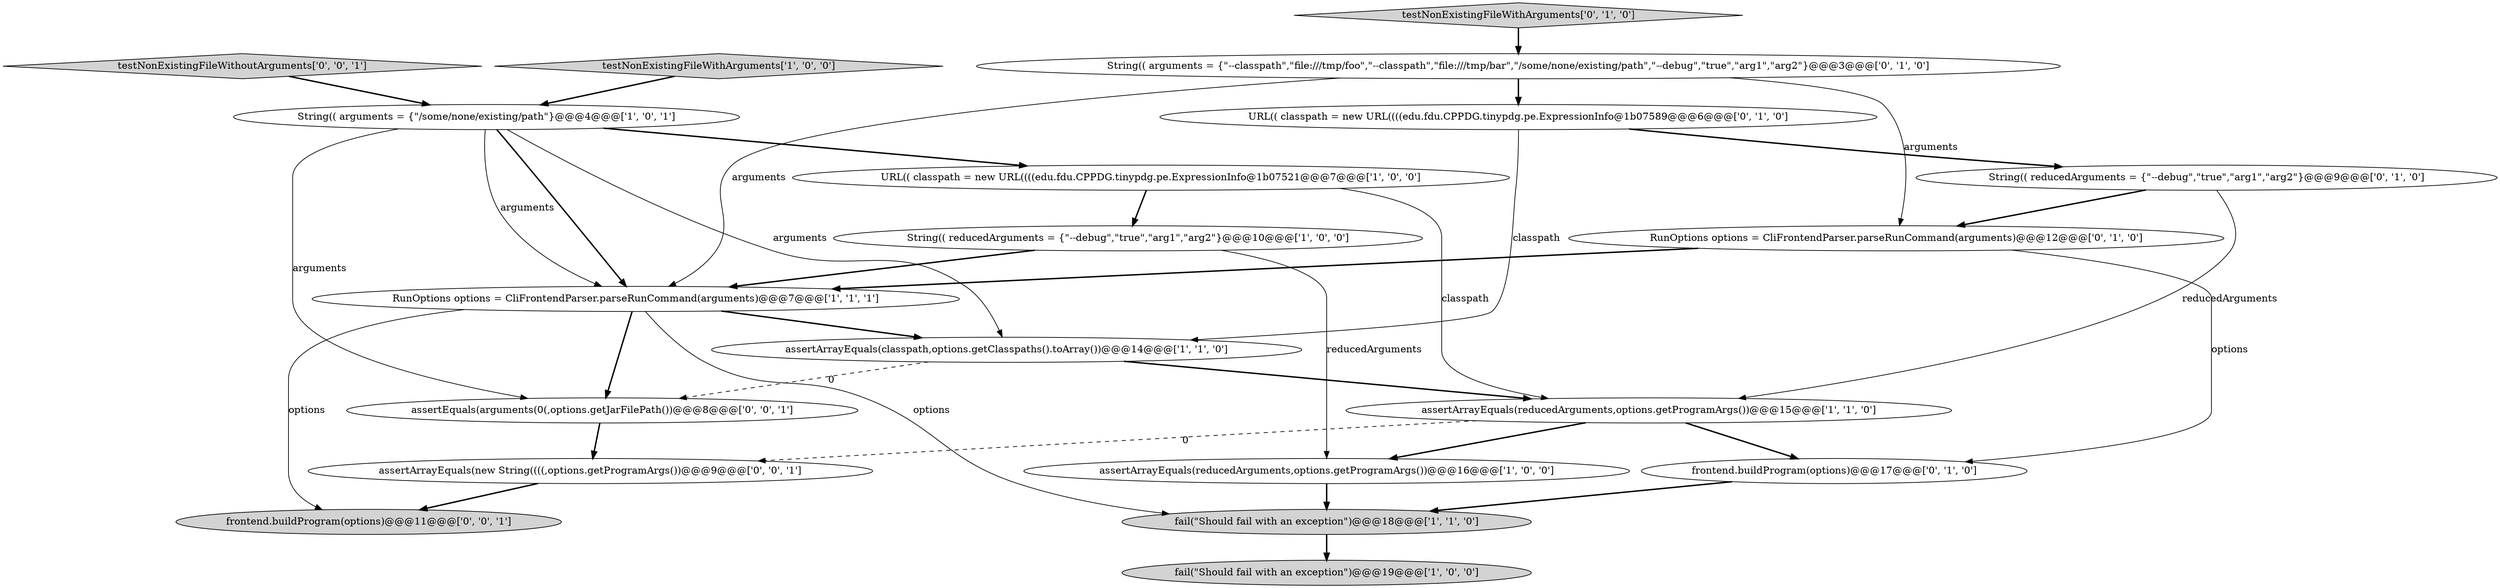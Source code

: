 digraph {
8 [style = filled, label = "RunOptions options = CliFrontendParser.parseRunCommand(arguments)@@@7@@@['1', '1', '1']", fillcolor = white, shape = ellipse image = "AAA0AAABBB1BBB"];
3 [style = filled, label = "assertArrayEquals(reducedArguments,options.getProgramArgs())@@@16@@@['1', '0', '0']", fillcolor = white, shape = ellipse image = "AAA0AAABBB1BBB"];
6 [style = filled, label = "testNonExistingFileWithArguments['1', '0', '0']", fillcolor = lightgray, shape = diamond image = "AAA0AAABBB1BBB"];
14 [style = filled, label = "frontend.buildProgram(options)@@@17@@@['0', '1', '0']", fillcolor = white, shape = ellipse image = "AAA0AAABBB2BBB"];
2 [style = filled, label = "URL(( classpath = new URL((((edu.fdu.CPPDG.tinypdg.pe.ExpressionInfo@1b07521@@@7@@@['1', '0', '0']", fillcolor = white, shape = ellipse image = "AAA0AAABBB1BBB"];
1 [style = filled, label = "String(( arguments = {\"/some/none/existing/path\"}@@@4@@@['1', '0', '1']", fillcolor = white, shape = ellipse image = "AAA0AAABBB1BBB"];
12 [style = filled, label = "RunOptions options = CliFrontendParser.parseRunCommand(arguments)@@@12@@@['0', '1', '0']", fillcolor = white, shape = ellipse image = "AAA0AAABBB2BBB"];
0 [style = filled, label = "fail(\"Should fail with an exception\")@@@18@@@['1', '1', '0']", fillcolor = lightgray, shape = ellipse image = "AAA0AAABBB1BBB"];
11 [style = filled, label = "testNonExistingFileWithArguments['0', '1', '0']", fillcolor = lightgray, shape = diamond image = "AAA0AAABBB2BBB"];
9 [style = filled, label = "assertArrayEquals(classpath,options.getClasspaths().toArray())@@@14@@@['1', '1', '0']", fillcolor = white, shape = ellipse image = "AAA0AAABBB1BBB"];
18 [style = filled, label = "testNonExistingFileWithoutArguments['0', '0', '1']", fillcolor = lightgray, shape = diamond image = "AAA0AAABBB3BBB"];
5 [style = filled, label = "assertArrayEquals(reducedArguments,options.getProgramArgs())@@@15@@@['1', '1', '0']", fillcolor = white, shape = ellipse image = "AAA0AAABBB1BBB"];
17 [style = filled, label = "assertEquals(arguments(0(,options.getJarFilePath())@@@8@@@['0', '0', '1']", fillcolor = white, shape = ellipse image = "AAA0AAABBB3BBB"];
13 [style = filled, label = "String(( arguments = {\"--classpath\",\"file:///tmp/foo\",\"--classpath\",\"file:///tmp/bar\",\"/some/none/existing/path\",\"--debug\",\"true\",\"arg1\",\"arg2\"}@@@3@@@['0', '1', '0']", fillcolor = white, shape = ellipse image = "AAA0AAABBB2BBB"];
10 [style = filled, label = "String(( reducedArguments = {\"--debug\",\"true\",\"arg1\",\"arg2\"}@@@9@@@['0', '1', '0']", fillcolor = white, shape = ellipse image = "AAA0AAABBB2BBB"];
15 [style = filled, label = "URL(( classpath = new URL((((edu.fdu.CPPDG.tinypdg.pe.ExpressionInfo@1b07589@@@6@@@['0', '1', '0']", fillcolor = white, shape = ellipse image = "AAA0AAABBB2BBB"];
19 [style = filled, label = "assertArrayEquals(new String((((,options.getProgramArgs())@@@9@@@['0', '0', '1']", fillcolor = white, shape = ellipse image = "AAA0AAABBB3BBB"];
16 [style = filled, label = "frontend.buildProgram(options)@@@11@@@['0', '0', '1']", fillcolor = lightgray, shape = ellipse image = "AAA0AAABBB3BBB"];
4 [style = filled, label = "fail(\"Should fail with an exception\")@@@19@@@['1', '0', '0']", fillcolor = lightgray, shape = ellipse image = "AAA0AAABBB1BBB"];
7 [style = filled, label = "String(( reducedArguments = {\"--debug\",\"true\",\"arg1\",\"arg2\"}@@@10@@@['1', '0', '0']", fillcolor = white, shape = ellipse image = "AAA0AAABBB1BBB"];
5->3 [style = bold, label=""];
15->10 [style = bold, label=""];
1->8 [style = bold, label=""];
13->12 [style = solid, label="arguments"];
12->14 [style = solid, label="options"];
5->14 [style = bold, label=""];
8->16 [style = solid, label="options"];
7->8 [style = bold, label=""];
10->5 [style = solid, label="reducedArguments"];
17->19 [style = bold, label=""];
7->3 [style = solid, label="reducedArguments"];
3->0 [style = bold, label=""];
19->16 [style = bold, label=""];
2->5 [style = solid, label="classpath"];
1->8 [style = solid, label="arguments"];
8->17 [style = bold, label=""];
6->1 [style = bold, label=""];
14->0 [style = bold, label=""];
18->1 [style = bold, label=""];
0->4 [style = bold, label=""];
10->12 [style = bold, label=""];
12->8 [style = bold, label=""];
9->17 [style = dashed, label="0"];
11->13 [style = bold, label=""];
15->9 [style = solid, label="classpath"];
8->9 [style = bold, label=""];
9->5 [style = bold, label=""];
1->2 [style = bold, label=""];
13->15 [style = bold, label=""];
2->7 [style = bold, label=""];
1->9 [style = solid, label="arguments"];
5->19 [style = dashed, label="0"];
13->8 [style = solid, label="arguments"];
8->0 [style = solid, label="options"];
1->17 [style = solid, label="arguments"];
}
